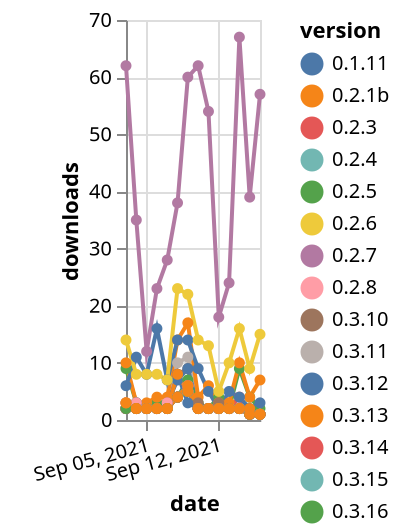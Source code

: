 {"$schema": "https://vega.github.io/schema/vega-lite/v5.json", "description": "A simple bar chart with embedded data.", "data": {"values": [{"date": "2021-09-03", "total": 12408, "delta": 2, "version": "0.3.4"}, {"date": "2021-09-04", "total": 12410, "delta": 2, "version": "0.3.4"}, {"date": "2021-09-05", "total": 12412, "delta": 2, "version": "0.3.4"}, {"date": "2021-09-06", "total": 12414, "delta": 2, "version": "0.3.4"}, {"date": "2021-09-07", "total": 12416, "delta": 2, "version": "0.3.4"}, {"date": "2021-09-08", "total": 12424, "delta": 8, "version": "0.3.4"}, {"date": "2021-09-09", "total": 12433, "delta": 9, "version": "0.3.4"}, {"date": "2021-09-10", "total": 12435, "delta": 2, "version": "0.3.4"}, {"date": "2021-09-11", "total": 12437, "delta": 2, "version": "0.3.4"}, {"date": "2021-09-12", "total": 12439, "delta": 2, "version": "0.3.4"}, {"date": "2021-09-13", "total": 12441, "delta": 2, "version": "0.3.4"}, {"date": "2021-09-14", "total": 12443, "delta": 2, "version": "0.3.4"}, {"date": "2021-09-15", "total": 12444, "delta": 1, "version": "0.3.4"}, {"date": "2021-09-16", "total": 12445, "delta": 1, "version": "0.3.4"}, {"date": "2021-09-03", "total": 8981, "delta": 2, "version": "0.3.11"}, {"date": "2021-09-04", "total": 8983, "delta": 2, "version": "0.3.11"}, {"date": "2021-09-05", "total": 8985, "delta": 2, "version": "0.3.11"}, {"date": "2021-09-06", "total": 8987, "delta": 2, "version": "0.3.11"}, {"date": "2021-09-07", "total": 8989, "delta": 2, "version": "0.3.11"}, {"date": "2021-09-08", "total": 8999, "delta": 10, "version": "0.3.11"}, {"date": "2021-09-09", "total": 9010, "delta": 11, "version": "0.3.11"}, {"date": "2021-09-10", "total": 9012, "delta": 2, "version": "0.3.11"}, {"date": "2021-09-11", "total": 9014, "delta": 2, "version": "0.3.11"}, {"date": "2021-09-12", "total": 9016, "delta": 2, "version": "0.3.11"}, {"date": "2021-09-13", "total": 9018, "delta": 2, "version": "0.3.11"}, {"date": "2021-09-14", "total": 9020, "delta": 2, "version": "0.3.11"}, {"date": "2021-09-15", "total": 9021, "delta": 1, "version": "0.3.11"}, {"date": "2021-09-16", "total": 9022, "delta": 1, "version": "0.3.11"}, {"date": "2021-09-03", "total": 8295, "delta": 2, "version": "0.3.6"}, {"date": "2021-09-04", "total": 8297, "delta": 2, "version": "0.3.6"}, {"date": "2021-09-05", "total": 8299, "delta": 2, "version": "0.3.6"}, {"date": "2021-09-06", "total": 8301, "delta": 2, "version": "0.3.6"}, {"date": "2021-09-07", "total": 8304, "delta": 3, "version": "0.3.6"}, {"date": "2021-09-08", "total": 8311, "delta": 7, "version": "0.3.6"}, {"date": "2021-09-09", "total": 8320, "delta": 9, "version": "0.3.6"}, {"date": "2021-09-10", "total": 8322, "delta": 2, "version": "0.3.6"}, {"date": "2021-09-11", "total": 8324, "delta": 2, "version": "0.3.6"}, {"date": "2021-09-12", "total": 8326, "delta": 2, "version": "0.3.6"}, {"date": "2021-09-13", "total": 8328, "delta": 2, "version": "0.3.6"}, {"date": "2021-09-14", "total": 8330, "delta": 2, "version": "0.3.6"}, {"date": "2021-09-15", "total": 8331, "delta": 1, "version": "0.3.6"}, {"date": "2021-09-16", "total": 8332, "delta": 1, "version": "0.3.6"}, {"date": "2021-09-03", "total": 11040, "delta": 9, "version": "0.3.16"}, {"date": "2021-09-04", "total": 11043, "delta": 3, "version": "0.3.16"}, {"date": "2021-09-05", "total": 11045, "delta": 2, "version": "0.3.16"}, {"date": "2021-09-06", "total": 11048, "delta": 3, "version": "0.3.16"}, {"date": "2021-09-07", "total": 11050, "delta": 2, "version": "0.3.16"}, {"date": "2021-09-08", "total": 11054, "delta": 4, "version": "0.3.16"}, {"date": "2021-09-09", "total": 11061, "delta": 7, "version": "0.3.16"}, {"date": "2021-09-10", "total": 11064, "delta": 3, "version": "0.3.16"}, {"date": "2021-09-11", "total": 11066, "delta": 2, "version": "0.3.16"}, {"date": "2021-09-12", "total": 11070, "delta": 4, "version": "0.3.16"}, {"date": "2021-09-13", "total": 11072, "delta": 2, "version": "0.3.16"}, {"date": "2021-09-14", "total": 11081, "delta": 9, "version": "0.3.16"}, {"date": "2021-09-15", "total": 11085, "delta": 4, "version": "0.3.16"}, {"date": "2021-09-16", "total": 11087, "delta": 2, "version": "0.3.16"}, {"date": "2021-09-03", "total": 3688, "delta": 2, "version": "0.2.3"}, {"date": "2021-09-04", "total": 3690, "delta": 2, "version": "0.2.3"}, {"date": "2021-09-05", "total": 3692, "delta": 2, "version": "0.2.3"}, {"date": "2021-09-06", "total": 3694, "delta": 2, "version": "0.2.3"}, {"date": "2021-09-07", "total": 3696, "delta": 2, "version": "0.2.3"}, {"date": "2021-09-08", "total": 3700, "delta": 4, "version": "0.2.3"}, {"date": "2021-09-09", "total": 3705, "delta": 5, "version": "0.2.3"}, {"date": "2021-09-10", "total": 3707, "delta": 2, "version": "0.2.3"}, {"date": "2021-09-11", "total": 3709, "delta": 2, "version": "0.2.3"}, {"date": "2021-09-12", "total": 3711, "delta": 2, "version": "0.2.3"}, {"date": "2021-09-13", "total": 3713, "delta": 2, "version": "0.2.3"}, {"date": "2021-09-14", "total": 3717, "delta": 4, "version": "0.2.3"}, {"date": "2021-09-15", "total": 3718, "delta": 1, "version": "0.2.3"}, {"date": "2021-09-16", "total": 3719, "delta": 1, "version": "0.2.3"}, {"date": "2021-09-03", "total": 3661, "delta": 2, "version": "0.2.4"}, {"date": "2021-09-04", "total": 3663, "delta": 2, "version": "0.2.4"}, {"date": "2021-09-05", "total": 3665, "delta": 2, "version": "0.2.4"}, {"date": "2021-09-06", "total": 3667, "delta": 2, "version": "0.2.4"}, {"date": "2021-09-07", "total": 3669, "delta": 2, "version": "0.2.4"}, {"date": "2021-09-08", "total": 3673, "delta": 4, "version": "0.2.4"}, {"date": "2021-09-09", "total": 3678, "delta": 5, "version": "0.2.4"}, {"date": "2021-09-10", "total": 3680, "delta": 2, "version": "0.2.4"}, {"date": "2021-09-11", "total": 3682, "delta": 2, "version": "0.2.4"}, {"date": "2021-09-12", "total": 3684, "delta": 2, "version": "0.2.4"}, {"date": "2021-09-13", "total": 3686, "delta": 2, "version": "0.2.4"}, {"date": "2021-09-14", "total": 3688, "delta": 2, "version": "0.2.4"}, {"date": "2021-09-15", "total": 3689, "delta": 1, "version": "0.2.4"}, {"date": "2021-09-16", "total": 3690, "delta": 1, "version": "0.2.4"}, {"date": "2021-09-03", "total": 21615, "delta": 10, "version": "0.3.13"}, {"date": "2021-09-04", "total": 21618, "delta": 3, "version": "0.3.13"}, {"date": "2021-09-05", "total": 21621, "delta": 3, "version": "0.3.13"}, {"date": "2021-09-06", "total": 21625, "delta": 4, "version": "0.3.13"}, {"date": "2021-09-07", "total": 21629, "delta": 4, "version": "0.3.13"}, {"date": "2021-09-08", "total": 21643, "delta": 14, "version": "0.3.13"}, {"date": "2021-09-09", "total": 21660, "delta": 17, "version": "0.3.13"}, {"date": "2021-09-10", "total": 21664, "delta": 4, "version": "0.3.13"}, {"date": "2021-09-11", "total": 21670, "delta": 6, "version": "0.3.13"}, {"date": "2021-09-12", "total": 21673, "delta": 3, "version": "0.3.13"}, {"date": "2021-09-13", "total": 21676, "delta": 3, "version": "0.3.13"}, {"date": "2021-09-14", "total": 21686, "delta": 10, "version": "0.3.13"}, {"date": "2021-09-15", "total": 21690, "delta": 4, "version": "0.3.13"}, {"date": "2021-09-16", "total": 21697, "delta": 7, "version": "0.3.13"}, {"date": "2021-09-03", "total": 8401, "delta": 3, "version": "0.3.5"}, {"date": "2021-09-04", "total": 8403, "delta": 2, "version": "0.3.5"}, {"date": "2021-09-05", "total": 8405, "delta": 2, "version": "0.3.5"}, {"date": "2021-09-06", "total": 8407, "delta": 2, "version": "0.3.5"}, {"date": "2021-09-07", "total": 8409, "delta": 2, "version": "0.3.5"}, {"date": "2021-09-08", "total": 8413, "delta": 4, "version": "0.3.5"}, {"date": "2021-09-09", "total": 8419, "delta": 6, "version": "0.3.5"}, {"date": "2021-09-10", "total": 8421, "delta": 2, "version": "0.3.5"}, {"date": "2021-09-11", "total": 8423, "delta": 2, "version": "0.3.5"}, {"date": "2021-09-12", "total": 8425, "delta": 2, "version": "0.3.5"}, {"date": "2021-09-13", "total": 8427, "delta": 2, "version": "0.3.5"}, {"date": "2021-09-14", "total": 8429, "delta": 2, "version": "0.3.5"}, {"date": "2021-09-15", "total": 8430, "delta": 1, "version": "0.3.5"}, {"date": "2021-09-16", "total": 8431, "delta": 1, "version": "0.3.5"}, {"date": "2021-09-03", "total": 3582, "delta": 2, "version": "0.3.3"}, {"date": "2021-09-04", "total": 3584, "delta": 2, "version": "0.3.3"}, {"date": "2021-09-05", "total": 3586, "delta": 2, "version": "0.3.3"}, {"date": "2021-09-06", "total": 3588, "delta": 2, "version": "0.3.3"}, {"date": "2021-09-07", "total": 3590, "delta": 2, "version": "0.3.3"}, {"date": "2021-09-08", "total": 3594, "delta": 4, "version": "0.3.3"}, {"date": "2021-09-09", "total": 3600, "delta": 6, "version": "0.3.3"}, {"date": "2021-09-10", "total": 3602, "delta": 2, "version": "0.3.3"}, {"date": "2021-09-11", "total": 3604, "delta": 2, "version": "0.3.3"}, {"date": "2021-09-12", "total": 3606, "delta": 2, "version": "0.3.3"}, {"date": "2021-09-13", "total": 3608, "delta": 2, "version": "0.3.3"}, {"date": "2021-09-14", "total": 3610, "delta": 2, "version": "0.3.3"}, {"date": "2021-09-15", "total": 3611, "delta": 1, "version": "0.3.3"}, {"date": "2021-09-16", "total": 3612, "delta": 1, "version": "0.3.3"}, {"date": "2021-09-03", "total": 3320, "delta": 2, "version": "0.2.6"}, {"date": "2021-09-04", "total": 3322, "delta": 2, "version": "0.2.6"}, {"date": "2021-09-05", "total": 3324, "delta": 2, "version": "0.2.6"}, {"date": "2021-09-06", "total": 3326, "delta": 2, "version": "0.2.6"}, {"date": "2021-09-07", "total": 3328, "delta": 2, "version": "0.2.6"}, {"date": "2021-09-08", "total": 3332, "delta": 4, "version": "0.2.6"}, {"date": "2021-09-09", "total": 3337, "delta": 5, "version": "0.2.6"}, {"date": "2021-09-10", "total": 3339, "delta": 2, "version": "0.2.6"}, {"date": "2021-09-11", "total": 3341, "delta": 2, "version": "0.2.6"}, {"date": "2021-09-12", "total": 3343, "delta": 2, "version": "0.2.6"}, {"date": "2021-09-13", "total": 3345, "delta": 2, "version": "0.2.6"}, {"date": "2021-09-14", "total": 3347, "delta": 2, "version": "0.2.6"}, {"date": "2021-09-15", "total": 3348, "delta": 1, "version": "0.2.6"}, {"date": "2021-09-16", "total": 3349, "delta": 1, "version": "0.2.6"}, {"date": "2021-09-03", "total": 2416, "delta": 2, "version": "0.3.15"}, {"date": "2021-09-04", "total": 2418, "delta": 2, "version": "0.3.15"}, {"date": "2021-09-05", "total": 2420, "delta": 2, "version": "0.3.15"}, {"date": "2021-09-06", "total": 2422, "delta": 2, "version": "0.3.15"}, {"date": "2021-09-07", "total": 2424, "delta": 2, "version": "0.3.15"}, {"date": "2021-09-08", "total": 2428, "delta": 4, "version": "0.3.15"}, {"date": "2021-09-09", "total": 2433, "delta": 5, "version": "0.3.15"}, {"date": "2021-09-10", "total": 2435, "delta": 2, "version": "0.3.15"}, {"date": "2021-09-11", "total": 2437, "delta": 2, "version": "0.3.15"}, {"date": "2021-09-12", "total": 2439, "delta": 2, "version": "0.3.15"}, {"date": "2021-09-13", "total": 2441, "delta": 2, "version": "0.3.15"}, {"date": "2021-09-14", "total": 2443, "delta": 2, "version": "0.3.15"}, {"date": "2021-09-15", "total": 2444, "delta": 1, "version": "0.3.15"}, {"date": "2021-09-16", "total": 2445, "delta": 1, "version": "0.3.15"}, {"date": "2021-09-03", "total": 17221, "delta": 6, "version": "0.3.12"}, {"date": "2021-09-04", "total": 17232, "delta": 11, "version": "0.3.12"}, {"date": "2021-09-05", "total": 17240, "delta": 8, "version": "0.3.12"}, {"date": "2021-09-06", "total": 17256, "delta": 16, "version": "0.3.12"}, {"date": "2021-09-07", "total": 17263, "delta": 7, "version": "0.3.12"}, {"date": "2021-09-08", "total": 17277, "delta": 14, "version": "0.3.12"}, {"date": "2021-09-09", "total": 17291, "delta": 14, "version": "0.3.12"}, {"date": "2021-09-10", "total": 17300, "delta": 9, "version": "0.3.12"}, {"date": "2021-09-11", "total": 17305, "delta": 5, "version": "0.3.12"}, {"date": "2021-09-12", "total": 17307, "delta": 2, "version": "0.3.12"}, {"date": "2021-09-13", "total": 17312, "delta": 5, "version": "0.3.12"}, {"date": "2021-09-14", "total": 17316, "delta": 4, "version": "0.3.12"}, {"date": "2021-09-15", "total": 17318, "delta": 2, "version": "0.3.12"}, {"date": "2021-09-16", "total": 17321, "delta": 3, "version": "0.3.12"}, {"date": "2021-09-03", "total": 10206, "delta": 2, "version": "0.3.10"}, {"date": "2021-09-04", "total": 10208, "delta": 2, "version": "0.3.10"}, {"date": "2021-09-05", "total": 10210, "delta": 2, "version": "0.3.10"}, {"date": "2021-09-06", "total": 10212, "delta": 2, "version": "0.3.10"}, {"date": "2021-09-07", "total": 10215, "delta": 3, "version": "0.3.10"}, {"date": "2021-09-08", "total": 10219, "delta": 4, "version": "0.3.10"}, {"date": "2021-09-09", "total": 10224, "delta": 5, "version": "0.3.10"}, {"date": "2021-09-10", "total": 10227, "delta": 3, "version": "0.3.10"}, {"date": "2021-09-11", "total": 10229, "delta": 2, "version": "0.3.10"}, {"date": "2021-09-12", "total": 10232, "delta": 3, "version": "0.3.10"}, {"date": "2021-09-13", "total": 10234, "delta": 2, "version": "0.3.10"}, {"date": "2021-09-14", "total": 10236, "delta": 2, "version": "0.3.10"}, {"date": "2021-09-15", "total": 10237, "delta": 1, "version": "0.3.10"}, {"date": "2021-09-16", "total": 10238, "delta": 1, "version": "0.3.10"}, {"date": "2021-09-03", "total": 2640, "delta": 2, "version": "0.3.14"}, {"date": "2021-09-04", "total": 2642, "delta": 2, "version": "0.3.14"}, {"date": "2021-09-05", "total": 2644, "delta": 2, "version": "0.3.14"}, {"date": "2021-09-06", "total": 2646, "delta": 2, "version": "0.3.14"}, {"date": "2021-09-07", "total": 2648, "delta": 2, "version": "0.3.14"}, {"date": "2021-09-08", "total": 2652, "delta": 4, "version": "0.3.14"}, {"date": "2021-09-09", "total": 2657, "delta": 5, "version": "0.3.14"}, {"date": "2021-09-10", "total": 2659, "delta": 2, "version": "0.3.14"}, {"date": "2021-09-11", "total": 2661, "delta": 2, "version": "0.3.14"}, {"date": "2021-09-12", "total": 2663, "delta": 2, "version": "0.3.14"}, {"date": "2021-09-13", "total": 2665, "delta": 2, "version": "0.3.14"}, {"date": "2021-09-14", "total": 2667, "delta": 2, "version": "0.3.14"}, {"date": "2021-09-15", "total": 2668, "delta": 1, "version": "0.3.14"}, {"date": "2021-09-16", "total": 2669, "delta": 1, "version": "0.3.14"}, {"date": "2021-09-03", "total": 4334, "delta": 2, "version": "0.1.11"}, {"date": "2021-09-04", "total": 4337, "delta": 3, "version": "0.1.11"}, {"date": "2021-09-05", "total": 4339, "delta": 2, "version": "0.1.11"}, {"date": "2021-09-06", "total": 4341, "delta": 2, "version": "0.1.11"}, {"date": "2021-09-07", "total": 4343, "delta": 2, "version": "0.1.11"}, {"date": "2021-09-08", "total": 4351, "delta": 8, "version": "0.1.11"}, {"date": "2021-09-09", "total": 4354, "delta": 3, "version": "0.1.11"}, {"date": "2021-09-10", "total": 4356, "delta": 2, "version": "0.1.11"}, {"date": "2021-09-11", "total": 4358, "delta": 2, "version": "0.1.11"}, {"date": "2021-09-12", "total": 4360, "delta": 2, "version": "0.1.11"}, {"date": "2021-09-13", "total": 4362, "delta": 2, "version": "0.1.11"}, {"date": "2021-09-14", "total": 4364, "delta": 2, "version": "0.1.11"}, {"date": "2021-09-15", "total": 4365, "delta": 1, "version": "0.1.11"}, {"date": "2021-09-16", "total": 4366, "delta": 1, "version": "0.1.11"}, {"date": "2021-09-03", "total": 13173, "delta": 2, "version": "0.2.8"}, {"date": "2021-09-04", "total": 13176, "delta": 3, "version": "0.2.8"}, {"date": "2021-09-05", "total": 13178, "delta": 2, "version": "0.2.8"}, {"date": "2021-09-06", "total": 13180, "delta": 2, "version": "0.2.8"}, {"date": "2021-09-07", "total": 13183, "delta": 3, "version": "0.2.8"}, {"date": "2021-09-08", "total": 13187, "delta": 4, "version": "0.2.8"}, {"date": "2021-09-09", "total": 13192, "delta": 5, "version": "0.2.8"}, {"date": "2021-09-10", "total": 13194, "delta": 2, "version": "0.2.8"}, {"date": "2021-09-11", "total": 13196, "delta": 2, "version": "0.2.8"}, {"date": "2021-09-12", "total": 13198, "delta": 2, "version": "0.2.8"}, {"date": "2021-09-13", "total": 13200, "delta": 2, "version": "0.2.8"}, {"date": "2021-09-14", "total": 13202, "delta": 2, "version": "0.2.8"}, {"date": "2021-09-15", "total": 13203, "delta": 1, "version": "0.2.8"}, {"date": "2021-09-16", "total": 13204, "delta": 1, "version": "0.2.8"}, {"date": "2021-09-03", "total": 4440, "delta": 3, "version": "0.2.7"}, {"date": "2021-09-04", "total": 4442, "delta": 2, "version": "0.2.7"}, {"date": "2021-09-05", "total": 4444, "delta": 2, "version": "0.2.7"}, {"date": "2021-09-06", "total": 4446, "delta": 2, "version": "0.2.7"}, {"date": "2021-09-07", "total": 4448, "delta": 2, "version": "0.2.7"}, {"date": "2021-09-08", "total": 4452, "delta": 4, "version": "0.2.7"}, {"date": "2021-09-09", "total": 4457, "delta": 5, "version": "0.2.7"}, {"date": "2021-09-10", "total": 4459, "delta": 2, "version": "0.2.7"}, {"date": "2021-09-11", "total": 4461, "delta": 2, "version": "0.2.7"}, {"date": "2021-09-12", "total": 4463, "delta": 2, "version": "0.2.7"}, {"date": "2021-09-13", "total": 4465, "delta": 2, "version": "0.2.7"}, {"date": "2021-09-14", "total": 4467, "delta": 2, "version": "0.2.7"}, {"date": "2021-09-15", "total": 4468, "delta": 1, "version": "0.2.7"}, {"date": "2021-09-16", "total": 4469, "delta": 1, "version": "0.2.7"}, {"date": "2021-09-03", "total": 3797, "delta": 2, "version": "0.3.9"}, {"date": "2021-09-04", "total": 3799, "delta": 2, "version": "0.3.9"}, {"date": "2021-09-05", "total": 3801, "delta": 2, "version": "0.3.9"}, {"date": "2021-09-06", "total": 3803, "delta": 2, "version": "0.3.9"}, {"date": "2021-09-07", "total": 3805, "delta": 2, "version": "0.3.9"}, {"date": "2021-09-08", "total": 3809, "delta": 4, "version": "0.3.9"}, {"date": "2021-09-09", "total": 3815, "delta": 6, "version": "0.3.9"}, {"date": "2021-09-10", "total": 3817, "delta": 2, "version": "0.3.9"}, {"date": "2021-09-11", "total": 3819, "delta": 2, "version": "0.3.9"}, {"date": "2021-09-12", "total": 3821, "delta": 2, "version": "0.3.9"}, {"date": "2021-09-13", "total": 3823, "delta": 2, "version": "0.3.9"}, {"date": "2021-09-14", "total": 3825, "delta": 2, "version": "0.3.9"}, {"date": "2021-09-15", "total": 3826, "delta": 1, "version": "0.3.9"}, {"date": "2021-09-16", "total": 3827, "delta": 1, "version": "0.3.9"}, {"date": "2021-09-03", "total": 3436, "delta": 2, "version": "0.3.8"}, {"date": "2021-09-04", "total": 3438, "delta": 2, "version": "0.3.8"}, {"date": "2021-09-05", "total": 3440, "delta": 2, "version": "0.3.8"}, {"date": "2021-09-06", "total": 3442, "delta": 2, "version": "0.3.8"}, {"date": "2021-09-07", "total": 3444, "delta": 2, "version": "0.3.8"}, {"date": "2021-09-08", "total": 3448, "delta": 4, "version": "0.3.8"}, {"date": "2021-09-09", "total": 3454, "delta": 6, "version": "0.3.8"}, {"date": "2021-09-10", "total": 3456, "delta": 2, "version": "0.3.8"}, {"date": "2021-09-11", "total": 3458, "delta": 2, "version": "0.3.8"}, {"date": "2021-09-12", "total": 3460, "delta": 2, "version": "0.3.8"}, {"date": "2021-09-13", "total": 3462, "delta": 2, "version": "0.3.8"}, {"date": "2021-09-14", "total": 3464, "delta": 2, "version": "0.3.8"}, {"date": "2021-09-15", "total": 3465, "delta": 1, "version": "0.3.8"}, {"date": "2021-09-16", "total": 3466, "delta": 1, "version": "0.3.8"}, {"date": "2021-09-03", "total": 54906, "delta": 14, "version": "0.3.17"}, {"date": "2021-09-04", "total": 54914, "delta": 8, "version": "0.3.17"}, {"date": "2021-09-05", "total": 54922, "delta": 8, "version": "0.3.17"}, {"date": "2021-09-06", "total": 54930, "delta": 8, "version": "0.3.17"}, {"date": "2021-09-07", "total": 54937, "delta": 7, "version": "0.3.17"}, {"date": "2021-09-08", "total": 54960, "delta": 23, "version": "0.3.17"}, {"date": "2021-09-09", "total": 54982, "delta": 22, "version": "0.3.17"}, {"date": "2021-09-10", "total": 54996, "delta": 14, "version": "0.3.17"}, {"date": "2021-09-11", "total": 55009, "delta": 13, "version": "0.3.17"}, {"date": "2021-09-12", "total": 55014, "delta": 5, "version": "0.3.17"}, {"date": "2021-09-13", "total": 55024, "delta": 10, "version": "0.3.17"}, {"date": "2021-09-14", "total": 55040, "delta": 16, "version": "0.3.17"}, {"date": "2021-09-15", "total": 55049, "delta": 9, "version": "0.3.17"}, {"date": "2021-09-16", "total": 55064, "delta": 15, "version": "0.3.17"}, {"date": "2021-09-03", "total": 4141, "delta": 2, "version": "0.2.5"}, {"date": "2021-09-04", "total": 4143, "delta": 2, "version": "0.2.5"}, {"date": "2021-09-05", "total": 4145, "delta": 2, "version": "0.2.5"}, {"date": "2021-09-06", "total": 4147, "delta": 2, "version": "0.2.5"}, {"date": "2021-09-07", "total": 4149, "delta": 2, "version": "0.2.5"}, {"date": "2021-09-08", "total": 4153, "delta": 4, "version": "0.2.5"}, {"date": "2021-09-09", "total": 4158, "delta": 5, "version": "0.2.5"}, {"date": "2021-09-10", "total": 4160, "delta": 2, "version": "0.2.5"}, {"date": "2021-09-11", "total": 4162, "delta": 2, "version": "0.2.5"}, {"date": "2021-09-12", "total": 4164, "delta": 2, "version": "0.2.5"}, {"date": "2021-09-13", "total": 4166, "delta": 2, "version": "0.2.5"}, {"date": "2021-09-14", "total": 4168, "delta": 2, "version": "0.2.5"}, {"date": "2021-09-15", "total": 4169, "delta": 1, "version": "0.2.5"}, {"date": "2021-09-16", "total": 4170, "delta": 1, "version": "0.2.5"}, {"date": "2021-09-03", "total": 8570, "delta": 62, "version": "0.3.18"}, {"date": "2021-09-04", "total": 8605, "delta": 35, "version": "0.3.18"}, {"date": "2021-09-05", "total": 8617, "delta": 12, "version": "0.3.18"}, {"date": "2021-09-06", "total": 8640, "delta": 23, "version": "0.3.18"}, {"date": "2021-09-07", "total": 8668, "delta": 28, "version": "0.3.18"}, {"date": "2021-09-08", "total": 8706, "delta": 38, "version": "0.3.18"}, {"date": "2021-09-09", "total": 8766, "delta": 60, "version": "0.3.18"}, {"date": "2021-09-10", "total": 8828, "delta": 62, "version": "0.3.18"}, {"date": "2021-09-11", "total": 8882, "delta": 54, "version": "0.3.18"}, {"date": "2021-09-12", "total": 8900, "delta": 18, "version": "0.3.18"}, {"date": "2021-09-13", "total": 8924, "delta": 24, "version": "0.3.18"}, {"date": "2021-09-14", "total": 8991, "delta": 67, "version": "0.3.18"}, {"date": "2021-09-15", "total": 9030, "delta": 39, "version": "0.3.18"}, {"date": "2021-09-16", "total": 9087, "delta": 57, "version": "0.3.18"}, {"date": "2021-09-03", "total": 4929, "delta": 3, "version": "0.3.7"}, {"date": "2021-09-04", "total": 4931, "delta": 2, "version": "0.3.7"}, {"date": "2021-09-05", "total": 4933, "delta": 2, "version": "0.3.7"}, {"date": "2021-09-06", "total": 4935, "delta": 2, "version": "0.3.7"}, {"date": "2021-09-07", "total": 4937, "delta": 2, "version": "0.3.7"}, {"date": "2021-09-08", "total": 4941, "delta": 4, "version": "0.3.7"}, {"date": "2021-09-09", "total": 4947, "delta": 6, "version": "0.3.7"}, {"date": "2021-09-10", "total": 4949, "delta": 2, "version": "0.3.7"}, {"date": "2021-09-11", "total": 4951, "delta": 2, "version": "0.3.7"}, {"date": "2021-09-12", "total": 4953, "delta": 2, "version": "0.3.7"}, {"date": "2021-09-13", "total": 4955, "delta": 2, "version": "0.3.7"}, {"date": "2021-09-14", "total": 4957, "delta": 2, "version": "0.3.7"}, {"date": "2021-09-15", "total": 4958, "delta": 1, "version": "0.3.7"}, {"date": "2021-09-16", "total": 4959, "delta": 1, "version": "0.3.7"}, {"date": "2021-09-03", "total": 4453, "delta": 3, "version": "0.2.1b"}, {"date": "2021-09-04", "total": 4455, "delta": 2, "version": "0.2.1b"}, {"date": "2021-09-05", "total": 4457, "delta": 2, "version": "0.2.1b"}, {"date": "2021-09-06", "total": 4459, "delta": 2, "version": "0.2.1b"}, {"date": "2021-09-07", "total": 4461, "delta": 2, "version": "0.2.1b"}, {"date": "2021-09-08", "total": 4469, "delta": 8, "version": "0.2.1b"}, {"date": "2021-09-09", "total": 4474, "delta": 5, "version": "0.2.1b"}, {"date": "2021-09-10", "total": 4476, "delta": 2, "version": "0.2.1b"}, {"date": "2021-09-11", "total": 4478, "delta": 2, "version": "0.2.1b"}, {"date": "2021-09-12", "total": 4480, "delta": 2, "version": "0.2.1b"}, {"date": "2021-09-13", "total": 4482, "delta": 2, "version": "0.2.1b"}, {"date": "2021-09-14", "total": 4484, "delta": 2, "version": "0.2.1b"}, {"date": "2021-09-15", "total": 4486, "delta": 2, "version": "0.2.1b"}, {"date": "2021-09-16", "total": 4487, "delta": 1, "version": "0.2.1b"}]}, "width": "container", "mark": {"type": "line", "point": {"filled": true}}, "encoding": {"x": {"field": "date", "type": "temporal", "timeUnit": "yearmonthdate", "title": "date", "axis": {"labelAngle": -15}}, "y": {"field": "delta", "type": "quantitative", "title": "downloads"}, "color": {"field": "version", "type": "nominal"}, "tooltip": {"field": "delta"}}}